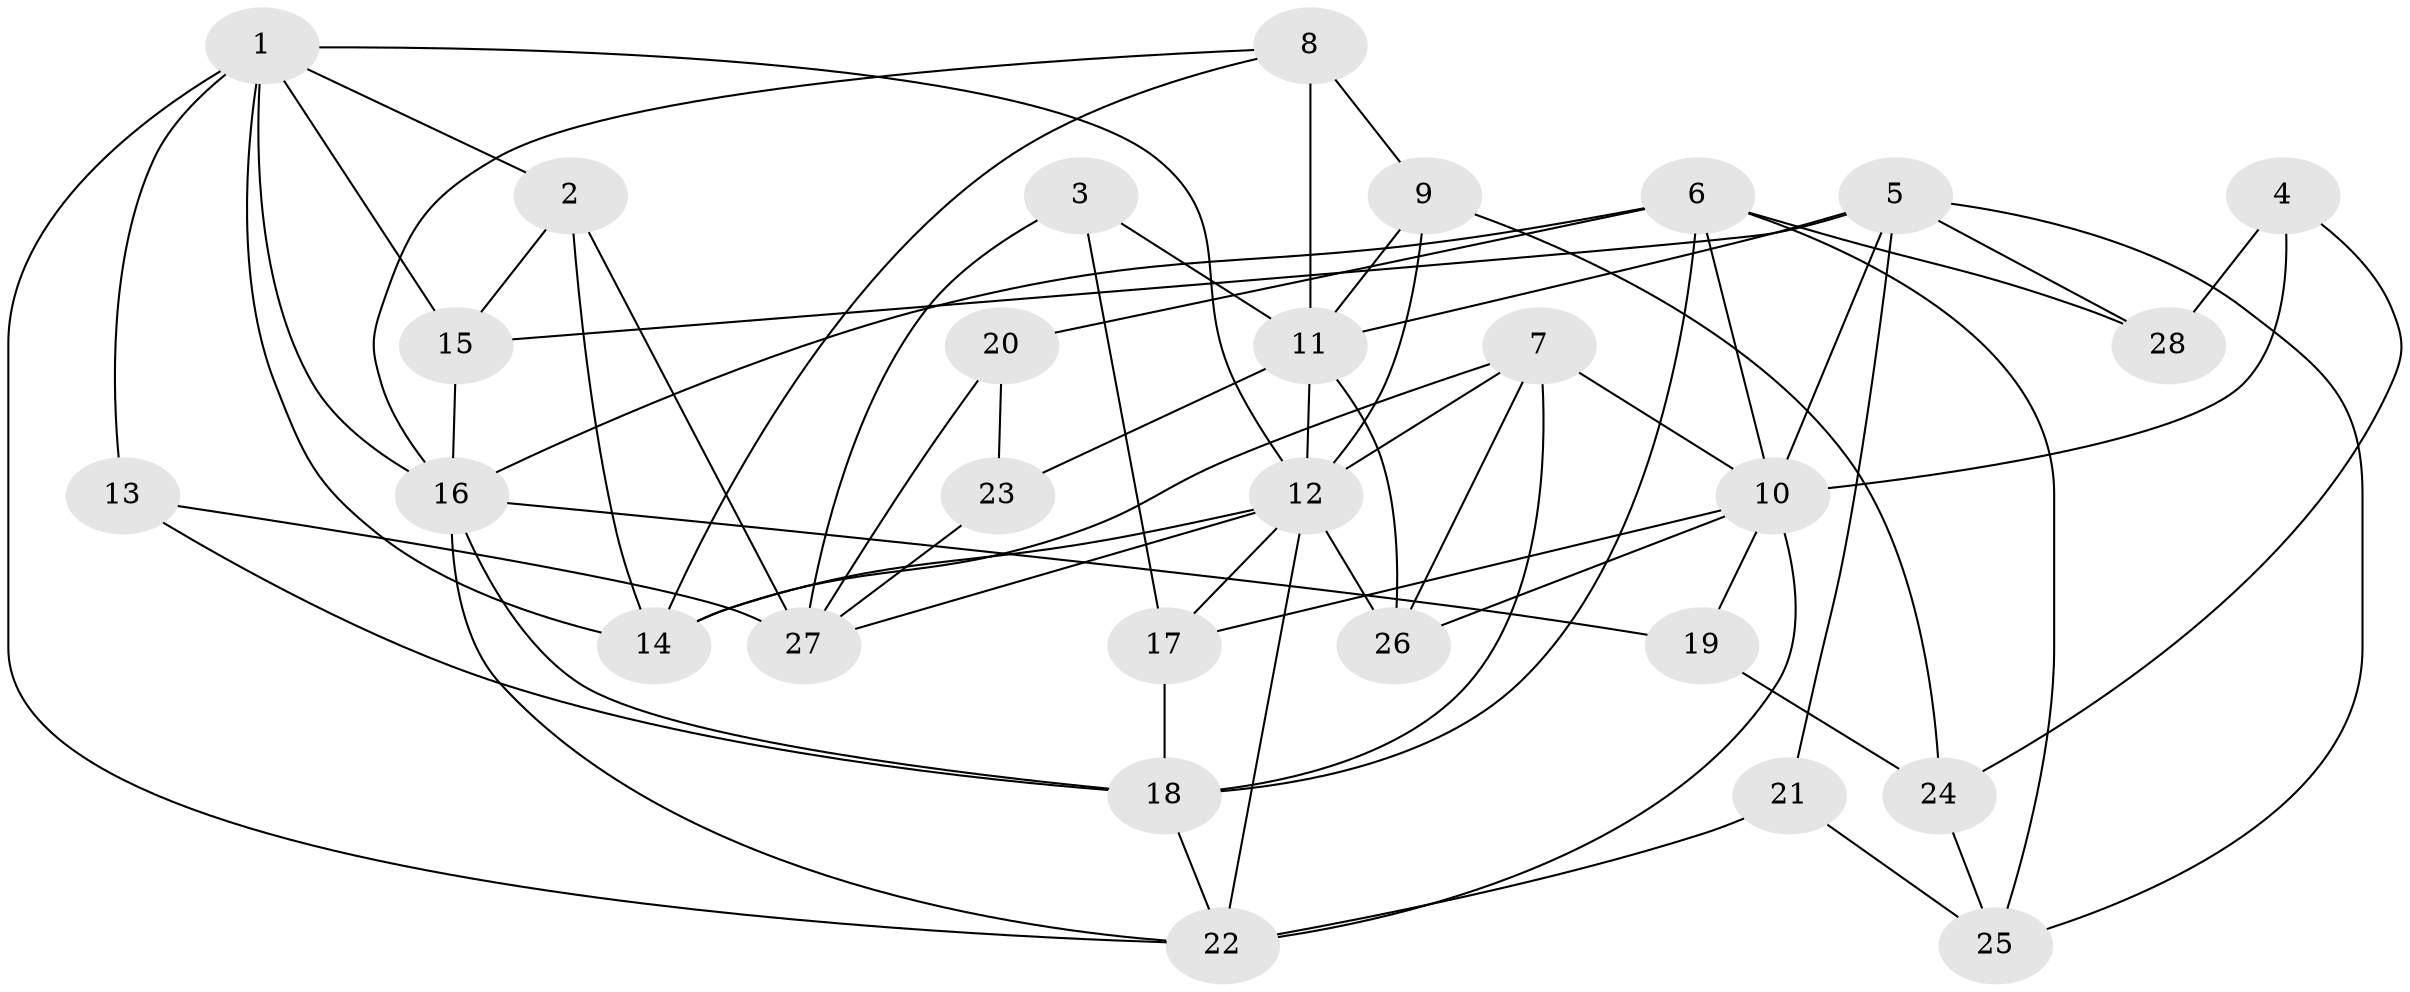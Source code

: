 // original degree distribution, {3: 0.39285714285714285, 6: 0.14285714285714285, 4: 0.25, 5: 0.17857142857142858, 2: 0.03571428571428571}
// Generated by graph-tools (version 1.1) at 2025/02/03/09/25 03:02:08]
// undirected, 28 vertices, 67 edges
graph export_dot {
graph [start="1"]
  node [color=gray90,style=filled];
  1;
  2;
  3;
  4;
  5;
  6;
  7;
  8;
  9;
  10;
  11;
  12;
  13;
  14;
  15;
  16;
  17;
  18;
  19;
  20;
  21;
  22;
  23;
  24;
  25;
  26;
  27;
  28;
  1 -- 2 [weight=1.0];
  1 -- 12 [weight=1.0];
  1 -- 13 [weight=1.0];
  1 -- 14 [weight=1.0];
  1 -- 15 [weight=1.0];
  1 -- 16 [weight=1.0];
  1 -- 22 [weight=1.0];
  2 -- 14 [weight=1.0];
  2 -- 15 [weight=1.0];
  2 -- 27 [weight=2.0];
  3 -- 11 [weight=2.0];
  3 -- 17 [weight=1.0];
  3 -- 27 [weight=2.0];
  4 -- 10 [weight=1.0];
  4 -- 24 [weight=1.0];
  4 -- 28 [weight=1.0];
  5 -- 10 [weight=1.0];
  5 -- 11 [weight=1.0];
  5 -- 15 [weight=2.0];
  5 -- 21 [weight=1.0];
  5 -- 25 [weight=1.0];
  5 -- 28 [weight=1.0];
  6 -- 10 [weight=1.0];
  6 -- 16 [weight=1.0];
  6 -- 18 [weight=1.0];
  6 -- 20 [weight=1.0];
  6 -- 25 [weight=1.0];
  6 -- 28 [weight=1.0];
  7 -- 10 [weight=1.0];
  7 -- 12 [weight=1.0];
  7 -- 14 [weight=2.0];
  7 -- 18 [weight=1.0];
  7 -- 26 [weight=1.0];
  8 -- 9 [weight=1.0];
  8 -- 11 [weight=2.0];
  8 -- 14 [weight=1.0];
  8 -- 16 [weight=1.0];
  9 -- 11 [weight=1.0];
  9 -- 12 [weight=1.0];
  9 -- 24 [weight=2.0];
  10 -- 17 [weight=1.0];
  10 -- 19 [weight=1.0];
  10 -- 22 [weight=1.0];
  10 -- 26 [weight=1.0];
  11 -- 12 [weight=1.0];
  11 -- 23 [weight=2.0];
  11 -- 26 [weight=1.0];
  12 -- 14 [weight=1.0];
  12 -- 17 [weight=1.0];
  12 -- 22 [weight=1.0];
  12 -- 26 [weight=1.0];
  12 -- 27 [weight=1.0];
  13 -- 18 [weight=1.0];
  13 -- 27 [weight=1.0];
  15 -- 16 [weight=1.0];
  16 -- 18 [weight=2.0];
  16 -- 19 [weight=1.0];
  16 -- 22 [weight=1.0];
  17 -- 18 [weight=1.0];
  18 -- 22 [weight=1.0];
  19 -- 24 [weight=1.0];
  20 -- 23 [weight=1.0];
  20 -- 27 [weight=2.0];
  21 -- 22 [weight=1.0];
  21 -- 25 [weight=1.0];
  23 -- 27 [weight=1.0];
  24 -- 25 [weight=1.0];
}
